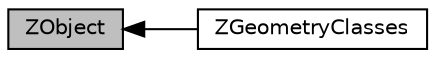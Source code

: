 digraph "ZObject"
{
  edge [fontname="Helvetica",fontsize="10",labelfontname="Helvetica",labelfontsize="10"];
  node [fontname="Helvetica",fontsize="10",shape=record];
  rankdir=LR;
  Node0 [label="ZObject",height=0.2,width=0.4,color="black", fillcolor="grey75", style="filled", fontcolor="black"];
  Node1 [label="ZGeometryClasses",height=0.2,width=0.4,color="black", fillcolor="white", style="filled",URL="$group__z_geometry_classes.html",tooltip="The geometry classes of the library.   "];
  Node0->Node1 [shape=plaintext, dir="back", style="solid"];
}
